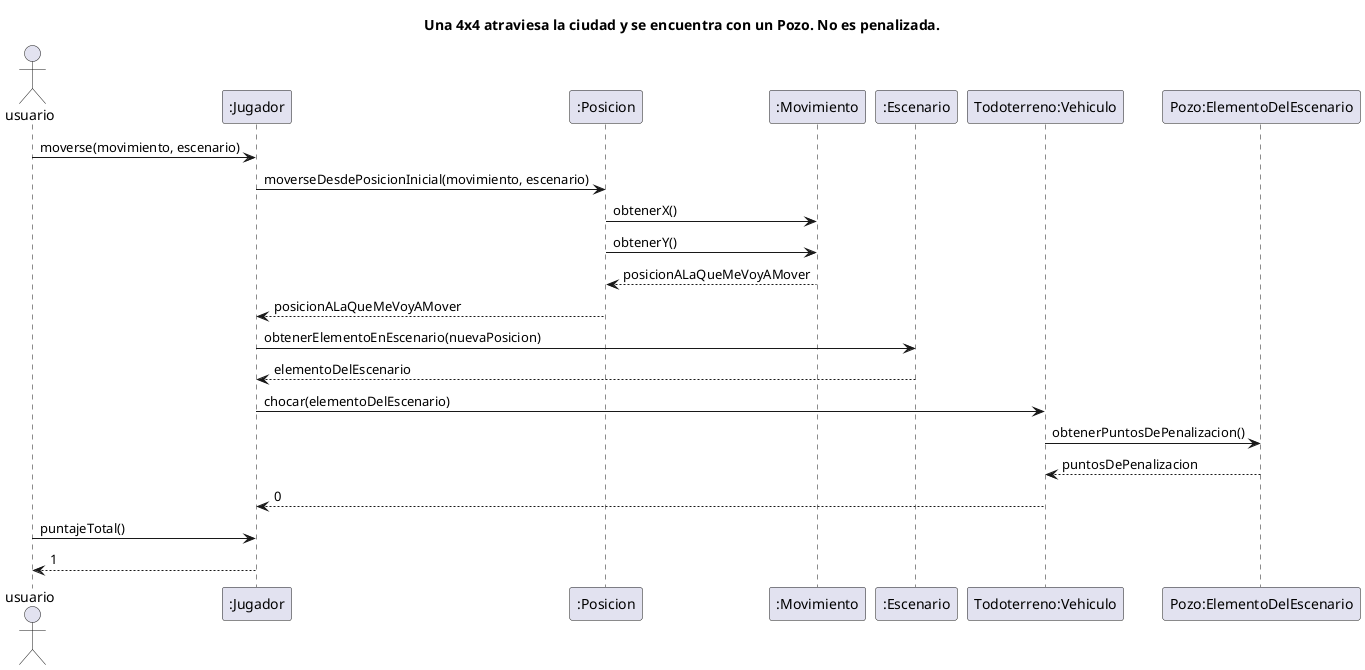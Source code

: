 @startuml
title Una 4x4 atraviesa la ciudad y se encuentra con un Pozo. No es penalizada.
Actor usuario

"usuario" -> ":Jugador": moverse(movimiento, escenario)
":Jugador" -> ":Posicion": moverseDesdePosicionInicial(movimiento, escenario)
":Posicion" -> ":Movimiento": obtenerX()
":Posicion" -> ":Movimiento": obtenerY()
return posicionALaQueMeVoyAMover
":Posicion" --> ":Jugador": posicionALaQueMeVoyAMover
":Jugador" -> ":Escenario": obtenerElementoEnEscenario(nuevaPosicion)
":Escenario" --> ":Jugador": elementoDelEscenario
":Jugador" -> "Todoterreno:Vehiculo": chocar(elementoDelEscenario)
"Todoterreno:Vehiculo" -> "Pozo:ElementoDelEscenario": obtenerPuntosDePenalizacion()
return puntosDePenalizacion
"Todoterreno:Vehiculo" --> ":Jugador": 0
"usuario" -> ":Jugador": puntajeTotal()
return 1

@enduml